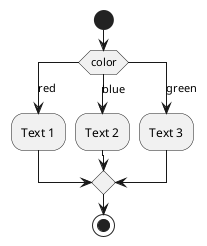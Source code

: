 {
  "sha1": "3hgwpuk77p7tex0wg5jtkyi9k1h69rv",
  "insertion": {
    "when": "2024-05-30T20:48:20.270Z",
    "url": "https://github.com/plantuml/plantuml/issues/180",
    "user": "plantuml@gmail.com"
  }
}
@startuml
start
switch (color)
case (red)
  :Text 1;
case (blue)
  :Text 2;
case (green)
  :Text 3;
endswitch
stop
@enduml
